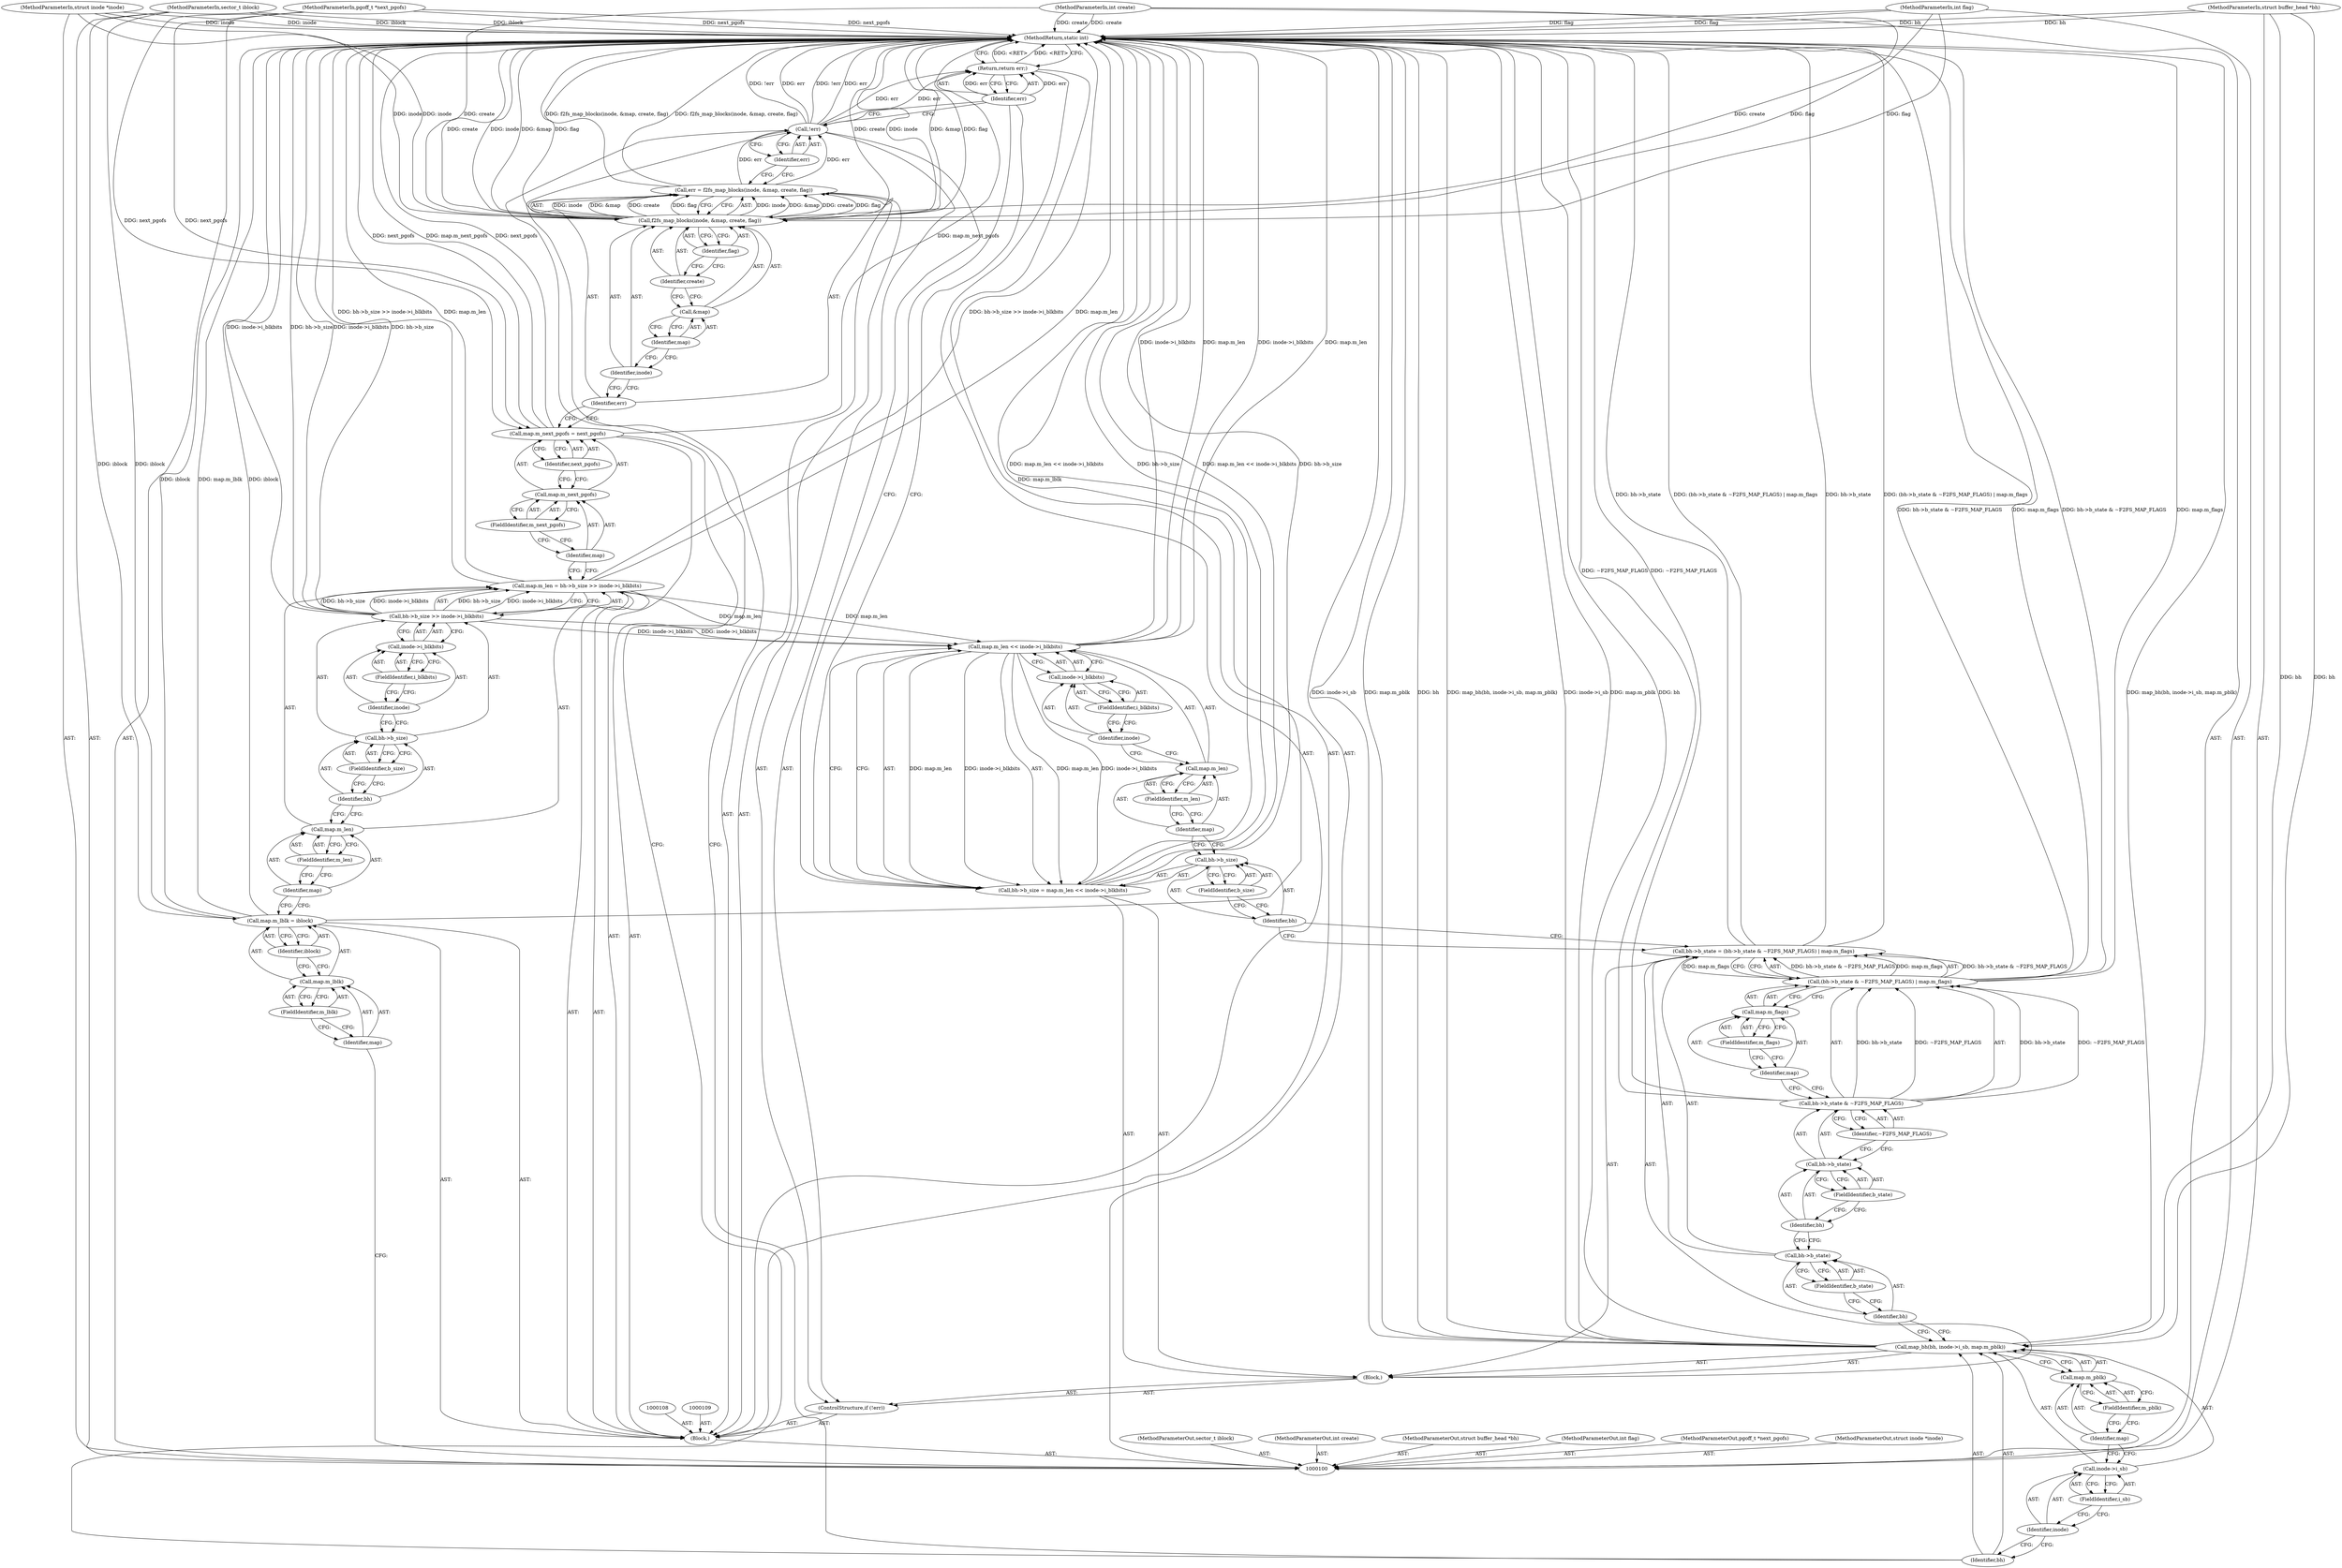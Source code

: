 digraph "1_linux_b86e33075ed1909d8002745b56ecf73b833db143" {
"1000177" [label="(MethodReturn,static int)"];
"1000101" [label="(MethodParameterIn,struct inode *inode)"];
"1000244" [label="(MethodParameterOut,struct inode *inode)"];
"1000102" [label="(MethodParameterIn,sector_t iblock)"];
"1000245" [label="(MethodParameterOut,sector_t iblock)"];
"1000126" [label="(Call,map.m_next_pgofs = next_pgofs)"];
"1000127" [label="(Call,map.m_next_pgofs)"];
"1000128" [label="(Identifier,map)"];
"1000130" [label="(Identifier,next_pgofs)"];
"1000129" [label="(FieldIdentifier,m_next_pgofs)"];
"1000131" [label="(Call,err = f2fs_map_blocks(inode, &map, create, flag))"];
"1000132" [label="(Identifier,err)"];
"1000134" [label="(Identifier,inode)"];
"1000135" [label="(Call,&map)"];
"1000136" [label="(Identifier,map)"];
"1000137" [label="(Identifier,create)"];
"1000138" [label="(Identifier,flag)"];
"1000133" [label="(Call,f2fs_map_blocks(inode, &map, create, flag))"];
"1000142" [label="(Block,)"];
"1000139" [label="(ControlStructure,if (!err))"];
"1000140" [label="(Call,!err)"];
"1000141" [label="(Identifier,err)"];
"1000144" [label="(Identifier,bh)"];
"1000145" [label="(Call,inode->i_sb)"];
"1000146" [label="(Identifier,inode)"];
"1000147" [label="(FieldIdentifier,i_sb)"];
"1000148" [label="(Call,map.m_pblk)"];
"1000149" [label="(Identifier,map)"];
"1000143" [label="(Call,map_bh(bh, inode->i_sb, map.m_pblk))"];
"1000150" [label="(FieldIdentifier,m_pblk)"];
"1000155" [label="(Call,(bh->b_state & ~F2FS_MAP_FLAGS) | map.m_flags)"];
"1000156" [label="(Call,bh->b_state & ~F2FS_MAP_FLAGS)"];
"1000157" [label="(Call,bh->b_state)"];
"1000158" [label="(Identifier,bh)"];
"1000159" [label="(FieldIdentifier,b_state)"];
"1000151" [label="(Call,bh->b_state = (bh->b_state & ~F2FS_MAP_FLAGS) | map.m_flags)"];
"1000152" [label="(Call,bh->b_state)"];
"1000153" [label="(Identifier,bh)"];
"1000160" [label="(Identifier,~F2FS_MAP_FLAGS)"];
"1000161" [label="(Call,map.m_flags)"];
"1000162" [label="(Identifier,map)"];
"1000163" [label="(FieldIdentifier,m_flags)"];
"1000154" [label="(FieldIdentifier,b_state)"];
"1000168" [label="(Call,map.m_len << inode->i_blkbits)"];
"1000169" [label="(Call,map.m_len)"];
"1000170" [label="(Identifier,map)"];
"1000171" [label="(FieldIdentifier,m_len)"];
"1000164" [label="(Call,bh->b_size = map.m_len << inode->i_blkbits)"];
"1000165" [label="(Call,bh->b_size)"];
"1000166" [label="(Identifier,bh)"];
"1000172" [label="(Call,inode->i_blkbits)"];
"1000173" [label="(Identifier,inode)"];
"1000174" [label="(FieldIdentifier,i_blkbits)"];
"1000167" [label="(FieldIdentifier,b_size)"];
"1000175" [label="(Return,return err;)"];
"1000176" [label="(Identifier,err)"];
"1000104" [label="(MethodParameterIn,int create)"];
"1000247" [label="(MethodParameterOut,int create)"];
"1000103" [label="(MethodParameterIn,struct buffer_head *bh)"];
"1000246" [label="(MethodParameterOut,struct buffer_head *bh)"];
"1000105" [label="(MethodParameterIn,int flag)"];
"1000248" [label="(MethodParameterOut,int flag)"];
"1000106" [label="(MethodParameterIn,pgoff_t *next_pgofs)"];
"1000249" [label="(MethodParameterOut,pgoff_t *next_pgofs)"];
"1000107" [label="(Block,)"];
"1000110" [label="(Call,map.m_lblk = iblock)"];
"1000111" [label="(Call,map.m_lblk)"];
"1000112" [label="(Identifier,map)"];
"1000114" [label="(Identifier,iblock)"];
"1000113" [label="(FieldIdentifier,m_lblk)"];
"1000115" [label="(Call,map.m_len = bh->b_size >> inode->i_blkbits)"];
"1000116" [label="(Call,map.m_len)"];
"1000117" [label="(Identifier,map)"];
"1000119" [label="(Call,bh->b_size >> inode->i_blkbits)"];
"1000120" [label="(Call,bh->b_size)"];
"1000121" [label="(Identifier,bh)"];
"1000122" [label="(FieldIdentifier,b_size)"];
"1000123" [label="(Call,inode->i_blkbits)"];
"1000124" [label="(Identifier,inode)"];
"1000125" [label="(FieldIdentifier,i_blkbits)"];
"1000118" [label="(FieldIdentifier,m_len)"];
"1000177" -> "1000100"  [label="AST: "];
"1000177" -> "1000175"  [label="CFG: "];
"1000175" -> "1000177"  [label="DDG: <RET>"];
"1000168" -> "1000177"  [label="DDG: inode->i_blkbits"];
"1000168" -> "1000177"  [label="DDG: map.m_len"];
"1000104" -> "1000177"  [label="DDG: create"];
"1000105" -> "1000177"  [label="DDG: flag"];
"1000143" -> "1000177"  [label="DDG: map.m_pblk"];
"1000143" -> "1000177"  [label="DDG: bh"];
"1000143" -> "1000177"  [label="DDG: map_bh(bh, inode->i_sb, map.m_pblk)"];
"1000143" -> "1000177"  [label="DDG: inode->i_sb"];
"1000126" -> "1000177"  [label="DDG: map.m_next_pgofs"];
"1000126" -> "1000177"  [label="DDG: next_pgofs"];
"1000115" -> "1000177"  [label="DDG: bh->b_size >> inode->i_blkbits"];
"1000115" -> "1000177"  [label="DDG: map.m_len"];
"1000164" -> "1000177"  [label="DDG: map.m_len << inode->i_blkbits"];
"1000164" -> "1000177"  [label="DDG: bh->b_size"];
"1000110" -> "1000177"  [label="DDG: iblock"];
"1000110" -> "1000177"  [label="DDG: map.m_lblk"];
"1000156" -> "1000177"  [label="DDG: ~F2FS_MAP_FLAGS"];
"1000119" -> "1000177"  [label="DDG: inode->i_blkbits"];
"1000119" -> "1000177"  [label="DDG: bh->b_size"];
"1000140" -> "1000177"  [label="DDG: err"];
"1000140" -> "1000177"  [label="DDG: !err"];
"1000151" -> "1000177"  [label="DDG: bh->b_state"];
"1000151" -> "1000177"  [label="DDG: (bh->b_state & ~F2FS_MAP_FLAGS) | map.m_flags"];
"1000103" -> "1000177"  [label="DDG: bh"];
"1000133" -> "1000177"  [label="DDG: inode"];
"1000133" -> "1000177"  [label="DDG: &map"];
"1000133" -> "1000177"  [label="DDG: flag"];
"1000133" -> "1000177"  [label="DDG: create"];
"1000131" -> "1000177"  [label="DDG: f2fs_map_blocks(inode, &map, create, flag)"];
"1000102" -> "1000177"  [label="DDG: iblock"];
"1000101" -> "1000177"  [label="DDG: inode"];
"1000155" -> "1000177"  [label="DDG: bh->b_state & ~F2FS_MAP_FLAGS"];
"1000155" -> "1000177"  [label="DDG: map.m_flags"];
"1000106" -> "1000177"  [label="DDG: next_pgofs"];
"1000101" -> "1000100"  [label="AST: "];
"1000101" -> "1000177"  [label="DDG: inode"];
"1000101" -> "1000133"  [label="DDG: inode"];
"1000244" -> "1000100"  [label="AST: "];
"1000102" -> "1000100"  [label="AST: "];
"1000102" -> "1000177"  [label="DDG: iblock"];
"1000102" -> "1000110"  [label="DDG: iblock"];
"1000245" -> "1000100"  [label="AST: "];
"1000126" -> "1000107"  [label="AST: "];
"1000126" -> "1000130"  [label="CFG: "];
"1000127" -> "1000126"  [label="AST: "];
"1000130" -> "1000126"  [label="AST: "];
"1000132" -> "1000126"  [label="CFG: "];
"1000126" -> "1000177"  [label="DDG: map.m_next_pgofs"];
"1000126" -> "1000177"  [label="DDG: next_pgofs"];
"1000106" -> "1000126"  [label="DDG: next_pgofs"];
"1000127" -> "1000126"  [label="AST: "];
"1000127" -> "1000129"  [label="CFG: "];
"1000128" -> "1000127"  [label="AST: "];
"1000129" -> "1000127"  [label="AST: "];
"1000130" -> "1000127"  [label="CFG: "];
"1000128" -> "1000127"  [label="AST: "];
"1000128" -> "1000115"  [label="CFG: "];
"1000129" -> "1000128"  [label="CFG: "];
"1000130" -> "1000126"  [label="AST: "];
"1000130" -> "1000127"  [label="CFG: "];
"1000126" -> "1000130"  [label="CFG: "];
"1000129" -> "1000127"  [label="AST: "];
"1000129" -> "1000128"  [label="CFG: "];
"1000127" -> "1000129"  [label="CFG: "];
"1000131" -> "1000107"  [label="AST: "];
"1000131" -> "1000133"  [label="CFG: "];
"1000132" -> "1000131"  [label="AST: "];
"1000133" -> "1000131"  [label="AST: "];
"1000141" -> "1000131"  [label="CFG: "];
"1000131" -> "1000177"  [label="DDG: f2fs_map_blocks(inode, &map, create, flag)"];
"1000133" -> "1000131"  [label="DDG: inode"];
"1000133" -> "1000131"  [label="DDG: &map"];
"1000133" -> "1000131"  [label="DDG: create"];
"1000133" -> "1000131"  [label="DDG: flag"];
"1000131" -> "1000140"  [label="DDG: err"];
"1000132" -> "1000131"  [label="AST: "];
"1000132" -> "1000126"  [label="CFG: "];
"1000134" -> "1000132"  [label="CFG: "];
"1000134" -> "1000133"  [label="AST: "];
"1000134" -> "1000132"  [label="CFG: "];
"1000136" -> "1000134"  [label="CFG: "];
"1000135" -> "1000133"  [label="AST: "];
"1000135" -> "1000136"  [label="CFG: "];
"1000136" -> "1000135"  [label="AST: "];
"1000137" -> "1000135"  [label="CFG: "];
"1000136" -> "1000135"  [label="AST: "];
"1000136" -> "1000134"  [label="CFG: "];
"1000135" -> "1000136"  [label="CFG: "];
"1000137" -> "1000133"  [label="AST: "];
"1000137" -> "1000135"  [label="CFG: "];
"1000138" -> "1000137"  [label="CFG: "];
"1000138" -> "1000133"  [label="AST: "];
"1000138" -> "1000137"  [label="CFG: "];
"1000133" -> "1000138"  [label="CFG: "];
"1000133" -> "1000131"  [label="AST: "];
"1000133" -> "1000138"  [label="CFG: "];
"1000134" -> "1000133"  [label="AST: "];
"1000135" -> "1000133"  [label="AST: "];
"1000137" -> "1000133"  [label="AST: "];
"1000138" -> "1000133"  [label="AST: "];
"1000131" -> "1000133"  [label="CFG: "];
"1000133" -> "1000177"  [label="DDG: inode"];
"1000133" -> "1000177"  [label="DDG: &map"];
"1000133" -> "1000177"  [label="DDG: flag"];
"1000133" -> "1000177"  [label="DDG: create"];
"1000133" -> "1000131"  [label="DDG: inode"];
"1000133" -> "1000131"  [label="DDG: &map"];
"1000133" -> "1000131"  [label="DDG: create"];
"1000133" -> "1000131"  [label="DDG: flag"];
"1000101" -> "1000133"  [label="DDG: inode"];
"1000104" -> "1000133"  [label="DDG: create"];
"1000105" -> "1000133"  [label="DDG: flag"];
"1000142" -> "1000139"  [label="AST: "];
"1000143" -> "1000142"  [label="AST: "];
"1000151" -> "1000142"  [label="AST: "];
"1000164" -> "1000142"  [label="AST: "];
"1000139" -> "1000107"  [label="AST: "];
"1000140" -> "1000139"  [label="AST: "];
"1000142" -> "1000139"  [label="AST: "];
"1000140" -> "1000139"  [label="AST: "];
"1000140" -> "1000141"  [label="CFG: "];
"1000141" -> "1000140"  [label="AST: "];
"1000144" -> "1000140"  [label="CFG: "];
"1000176" -> "1000140"  [label="CFG: "];
"1000140" -> "1000177"  [label="DDG: err"];
"1000140" -> "1000177"  [label="DDG: !err"];
"1000131" -> "1000140"  [label="DDG: err"];
"1000140" -> "1000175"  [label="DDG: err"];
"1000141" -> "1000140"  [label="AST: "];
"1000141" -> "1000131"  [label="CFG: "];
"1000140" -> "1000141"  [label="CFG: "];
"1000144" -> "1000143"  [label="AST: "];
"1000144" -> "1000140"  [label="CFG: "];
"1000146" -> "1000144"  [label="CFG: "];
"1000145" -> "1000143"  [label="AST: "];
"1000145" -> "1000147"  [label="CFG: "];
"1000146" -> "1000145"  [label="AST: "];
"1000147" -> "1000145"  [label="AST: "];
"1000149" -> "1000145"  [label="CFG: "];
"1000146" -> "1000145"  [label="AST: "];
"1000146" -> "1000144"  [label="CFG: "];
"1000147" -> "1000146"  [label="CFG: "];
"1000147" -> "1000145"  [label="AST: "];
"1000147" -> "1000146"  [label="CFG: "];
"1000145" -> "1000147"  [label="CFG: "];
"1000148" -> "1000143"  [label="AST: "];
"1000148" -> "1000150"  [label="CFG: "];
"1000149" -> "1000148"  [label="AST: "];
"1000150" -> "1000148"  [label="AST: "];
"1000143" -> "1000148"  [label="CFG: "];
"1000149" -> "1000148"  [label="AST: "];
"1000149" -> "1000145"  [label="CFG: "];
"1000150" -> "1000149"  [label="CFG: "];
"1000143" -> "1000142"  [label="AST: "];
"1000143" -> "1000148"  [label="CFG: "];
"1000144" -> "1000143"  [label="AST: "];
"1000145" -> "1000143"  [label="AST: "];
"1000148" -> "1000143"  [label="AST: "];
"1000153" -> "1000143"  [label="CFG: "];
"1000143" -> "1000177"  [label="DDG: map.m_pblk"];
"1000143" -> "1000177"  [label="DDG: bh"];
"1000143" -> "1000177"  [label="DDG: map_bh(bh, inode->i_sb, map.m_pblk)"];
"1000143" -> "1000177"  [label="DDG: inode->i_sb"];
"1000103" -> "1000143"  [label="DDG: bh"];
"1000150" -> "1000148"  [label="AST: "];
"1000150" -> "1000149"  [label="CFG: "];
"1000148" -> "1000150"  [label="CFG: "];
"1000155" -> "1000151"  [label="AST: "];
"1000155" -> "1000161"  [label="CFG: "];
"1000156" -> "1000155"  [label="AST: "];
"1000161" -> "1000155"  [label="AST: "];
"1000151" -> "1000155"  [label="CFG: "];
"1000155" -> "1000177"  [label="DDG: bh->b_state & ~F2FS_MAP_FLAGS"];
"1000155" -> "1000177"  [label="DDG: map.m_flags"];
"1000155" -> "1000151"  [label="DDG: bh->b_state & ~F2FS_MAP_FLAGS"];
"1000155" -> "1000151"  [label="DDG: map.m_flags"];
"1000156" -> "1000155"  [label="DDG: bh->b_state"];
"1000156" -> "1000155"  [label="DDG: ~F2FS_MAP_FLAGS"];
"1000156" -> "1000155"  [label="AST: "];
"1000156" -> "1000160"  [label="CFG: "];
"1000157" -> "1000156"  [label="AST: "];
"1000160" -> "1000156"  [label="AST: "];
"1000162" -> "1000156"  [label="CFG: "];
"1000156" -> "1000177"  [label="DDG: ~F2FS_MAP_FLAGS"];
"1000156" -> "1000155"  [label="DDG: bh->b_state"];
"1000156" -> "1000155"  [label="DDG: ~F2FS_MAP_FLAGS"];
"1000157" -> "1000156"  [label="AST: "];
"1000157" -> "1000159"  [label="CFG: "];
"1000158" -> "1000157"  [label="AST: "];
"1000159" -> "1000157"  [label="AST: "];
"1000160" -> "1000157"  [label="CFG: "];
"1000158" -> "1000157"  [label="AST: "];
"1000158" -> "1000152"  [label="CFG: "];
"1000159" -> "1000158"  [label="CFG: "];
"1000159" -> "1000157"  [label="AST: "];
"1000159" -> "1000158"  [label="CFG: "];
"1000157" -> "1000159"  [label="CFG: "];
"1000151" -> "1000142"  [label="AST: "];
"1000151" -> "1000155"  [label="CFG: "];
"1000152" -> "1000151"  [label="AST: "];
"1000155" -> "1000151"  [label="AST: "];
"1000166" -> "1000151"  [label="CFG: "];
"1000151" -> "1000177"  [label="DDG: bh->b_state"];
"1000151" -> "1000177"  [label="DDG: (bh->b_state & ~F2FS_MAP_FLAGS) | map.m_flags"];
"1000155" -> "1000151"  [label="DDG: bh->b_state & ~F2FS_MAP_FLAGS"];
"1000155" -> "1000151"  [label="DDG: map.m_flags"];
"1000152" -> "1000151"  [label="AST: "];
"1000152" -> "1000154"  [label="CFG: "];
"1000153" -> "1000152"  [label="AST: "];
"1000154" -> "1000152"  [label="AST: "];
"1000158" -> "1000152"  [label="CFG: "];
"1000153" -> "1000152"  [label="AST: "];
"1000153" -> "1000143"  [label="CFG: "];
"1000154" -> "1000153"  [label="CFG: "];
"1000160" -> "1000156"  [label="AST: "];
"1000160" -> "1000157"  [label="CFG: "];
"1000156" -> "1000160"  [label="CFG: "];
"1000161" -> "1000155"  [label="AST: "];
"1000161" -> "1000163"  [label="CFG: "];
"1000162" -> "1000161"  [label="AST: "];
"1000163" -> "1000161"  [label="AST: "];
"1000155" -> "1000161"  [label="CFG: "];
"1000162" -> "1000161"  [label="AST: "];
"1000162" -> "1000156"  [label="CFG: "];
"1000163" -> "1000162"  [label="CFG: "];
"1000163" -> "1000161"  [label="AST: "];
"1000163" -> "1000162"  [label="CFG: "];
"1000161" -> "1000163"  [label="CFG: "];
"1000154" -> "1000152"  [label="AST: "];
"1000154" -> "1000153"  [label="CFG: "];
"1000152" -> "1000154"  [label="CFG: "];
"1000168" -> "1000164"  [label="AST: "];
"1000168" -> "1000172"  [label="CFG: "];
"1000169" -> "1000168"  [label="AST: "];
"1000172" -> "1000168"  [label="AST: "];
"1000164" -> "1000168"  [label="CFG: "];
"1000168" -> "1000177"  [label="DDG: inode->i_blkbits"];
"1000168" -> "1000177"  [label="DDG: map.m_len"];
"1000168" -> "1000164"  [label="DDG: map.m_len"];
"1000168" -> "1000164"  [label="DDG: inode->i_blkbits"];
"1000115" -> "1000168"  [label="DDG: map.m_len"];
"1000119" -> "1000168"  [label="DDG: inode->i_blkbits"];
"1000169" -> "1000168"  [label="AST: "];
"1000169" -> "1000171"  [label="CFG: "];
"1000170" -> "1000169"  [label="AST: "];
"1000171" -> "1000169"  [label="AST: "];
"1000173" -> "1000169"  [label="CFG: "];
"1000170" -> "1000169"  [label="AST: "];
"1000170" -> "1000165"  [label="CFG: "];
"1000171" -> "1000170"  [label="CFG: "];
"1000171" -> "1000169"  [label="AST: "];
"1000171" -> "1000170"  [label="CFG: "];
"1000169" -> "1000171"  [label="CFG: "];
"1000164" -> "1000142"  [label="AST: "];
"1000164" -> "1000168"  [label="CFG: "];
"1000165" -> "1000164"  [label="AST: "];
"1000168" -> "1000164"  [label="AST: "];
"1000176" -> "1000164"  [label="CFG: "];
"1000164" -> "1000177"  [label="DDG: map.m_len << inode->i_blkbits"];
"1000164" -> "1000177"  [label="DDG: bh->b_size"];
"1000168" -> "1000164"  [label="DDG: map.m_len"];
"1000168" -> "1000164"  [label="DDG: inode->i_blkbits"];
"1000165" -> "1000164"  [label="AST: "];
"1000165" -> "1000167"  [label="CFG: "];
"1000166" -> "1000165"  [label="AST: "];
"1000167" -> "1000165"  [label="AST: "];
"1000170" -> "1000165"  [label="CFG: "];
"1000166" -> "1000165"  [label="AST: "];
"1000166" -> "1000151"  [label="CFG: "];
"1000167" -> "1000166"  [label="CFG: "];
"1000172" -> "1000168"  [label="AST: "];
"1000172" -> "1000174"  [label="CFG: "];
"1000173" -> "1000172"  [label="AST: "];
"1000174" -> "1000172"  [label="AST: "];
"1000168" -> "1000172"  [label="CFG: "];
"1000173" -> "1000172"  [label="AST: "];
"1000173" -> "1000169"  [label="CFG: "];
"1000174" -> "1000173"  [label="CFG: "];
"1000174" -> "1000172"  [label="AST: "];
"1000174" -> "1000173"  [label="CFG: "];
"1000172" -> "1000174"  [label="CFG: "];
"1000167" -> "1000165"  [label="AST: "];
"1000167" -> "1000166"  [label="CFG: "];
"1000165" -> "1000167"  [label="CFG: "];
"1000175" -> "1000107"  [label="AST: "];
"1000175" -> "1000176"  [label="CFG: "];
"1000176" -> "1000175"  [label="AST: "];
"1000177" -> "1000175"  [label="CFG: "];
"1000175" -> "1000177"  [label="DDG: <RET>"];
"1000176" -> "1000175"  [label="DDG: err"];
"1000140" -> "1000175"  [label="DDG: err"];
"1000176" -> "1000175"  [label="AST: "];
"1000176" -> "1000164"  [label="CFG: "];
"1000176" -> "1000140"  [label="CFG: "];
"1000175" -> "1000176"  [label="CFG: "];
"1000176" -> "1000175"  [label="DDG: err"];
"1000104" -> "1000100"  [label="AST: "];
"1000104" -> "1000177"  [label="DDG: create"];
"1000104" -> "1000133"  [label="DDG: create"];
"1000247" -> "1000100"  [label="AST: "];
"1000103" -> "1000100"  [label="AST: "];
"1000103" -> "1000177"  [label="DDG: bh"];
"1000103" -> "1000143"  [label="DDG: bh"];
"1000246" -> "1000100"  [label="AST: "];
"1000105" -> "1000100"  [label="AST: "];
"1000105" -> "1000177"  [label="DDG: flag"];
"1000105" -> "1000133"  [label="DDG: flag"];
"1000248" -> "1000100"  [label="AST: "];
"1000106" -> "1000100"  [label="AST: "];
"1000106" -> "1000177"  [label="DDG: next_pgofs"];
"1000106" -> "1000126"  [label="DDG: next_pgofs"];
"1000249" -> "1000100"  [label="AST: "];
"1000107" -> "1000100"  [label="AST: "];
"1000108" -> "1000107"  [label="AST: "];
"1000109" -> "1000107"  [label="AST: "];
"1000110" -> "1000107"  [label="AST: "];
"1000115" -> "1000107"  [label="AST: "];
"1000126" -> "1000107"  [label="AST: "];
"1000131" -> "1000107"  [label="AST: "];
"1000139" -> "1000107"  [label="AST: "];
"1000175" -> "1000107"  [label="AST: "];
"1000110" -> "1000107"  [label="AST: "];
"1000110" -> "1000114"  [label="CFG: "];
"1000111" -> "1000110"  [label="AST: "];
"1000114" -> "1000110"  [label="AST: "];
"1000117" -> "1000110"  [label="CFG: "];
"1000110" -> "1000177"  [label="DDG: iblock"];
"1000110" -> "1000177"  [label="DDG: map.m_lblk"];
"1000102" -> "1000110"  [label="DDG: iblock"];
"1000111" -> "1000110"  [label="AST: "];
"1000111" -> "1000113"  [label="CFG: "];
"1000112" -> "1000111"  [label="AST: "];
"1000113" -> "1000111"  [label="AST: "];
"1000114" -> "1000111"  [label="CFG: "];
"1000112" -> "1000111"  [label="AST: "];
"1000112" -> "1000100"  [label="CFG: "];
"1000113" -> "1000112"  [label="CFG: "];
"1000114" -> "1000110"  [label="AST: "];
"1000114" -> "1000111"  [label="CFG: "];
"1000110" -> "1000114"  [label="CFG: "];
"1000113" -> "1000111"  [label="AST: "];
"1000113" -> "1000112"  [label="CFG: "];
"1000111" -> "1000113"  [label="CFG: "];
"1000115" -> "1000107"  [label="AST: "];
"1000115" -> "1000119"  [label="CFG: "];
"1000116" -> "1000115"  [label="AST: "];
"1000119" -> "1000115"  [label="AST: "];
"1000128" -> "1000115"  [label="CFG: "];
"1000115" -> "1000177"  [label="DDG: bh->b_size >> inode->i_blkbits"];
"1000115" -> "1000177"  [label="DDG: map.m_len"];
"1000119" -> "1000115"  [label="DDG: bh->b_size"];
"1000119" -> "1000115"  [label="DDG: inode->i_blkbits"];
"1000115" -> "1000168"  [label="DDG: map.m_len"];
"1000116" -> "1000115"  [label="AST: "];
"1000116" -> "1000118"  [label="CFG: "];
"1000117" -> "1000116"  [label="AST: "];
"1000118" -> "1000116"  [label="AST: "];
"1000121" -> "1000116"  [label="CFG: "];
"1000117" -> "1000116"  [label="AST: "];
"1000117" -> "1000110"  [label="CFG: "];
"1000118" -> "1000117"  [label="CFG: "];
"1000119" -> "1000115"  [label="AST: "];
"1000119" -> "1000123"  [label="CFG: "];
"1000120" -> "1000119"  [label="AST: "];
"1000123" -> "1000119"  [label="AST: "];
"1000115" -> "1000119"  [label="CFG: "];
"1000119" -> "1000177"  [label="DDG: inode->i_blkbits"];
"1000119" -> "1000177"  [label="DDG: bh->b_size"];
"1000119" -> "1000115"  [label="DDG: bh->b_size"];
"1000119" -> "1000115"  [label="DDG: inode->i_blkbits"];
"1000119" -> "1000168"  [label="DDG: inode->i_blkbits"];
"1000120" -> "1000119"  [label="AST: "];
"1000120" -> "1000122"  [label="CFG: "];
"1000121" -> "1000120"  [label="AST: "];
"1000122" -> "1000120"  [label="AST: "];
"1000124" -> "1000120"  [label="CFG: "];
"1000121" -> "1000120"  [label="AST: "];
"1000121" -> "1000116"  [label="CFG: "];
"1000122" -> "1000121"  [label="CFG: "];
"1000122" -> "1000120"  [label="AST: "];
"1000122" -> "1000121"  [label="CFG: "];
"1000120" -> "1000122"  [label="CFG: "];
"1000123" -> "1000119"  [label="AST: "];
"1000123" -> "1000125"  [label="CFG: "];
"1000124" -> "1000123"  [label="AST: "];
"1000125" -> "1000123"  [label="AST: "];
"1000119" -> "1000123"  [label="CFG: "];
"1000124" -> "1000123"  [label="AST: "];
"1000124" -> "1000120"  [label="CFG: "];
"1000125" -> "1000124"  [label="CFG: "];
"1000125" -> "1000123"  [label="AST: "];
"1000125" -> "1000124"  [label="CFG: "];
"1000123" -> "1000125"  [label="CFG: "];
"1000118" -> "1000116"  [label="AST: "];
"1000118" -> "1000117"  [label="CFG: "];
"1000116" -> "1000118"  [label="CFG: "];
}
